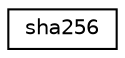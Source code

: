 digraph "Graphical Class Hierarchy"
{
  edge [fontname="Helvetica",fontsize="10",labelfontname="Helvetica",labelfontsize="10"];
  node [fontname="Helvetica",fontsize="10",shape=record];
  rankdir="LR";
  Node0 [label="sha256",height=0.2,width=0.4,color="black", fillcolor="white", style="filled",URL="$structsha256.html"];
}
